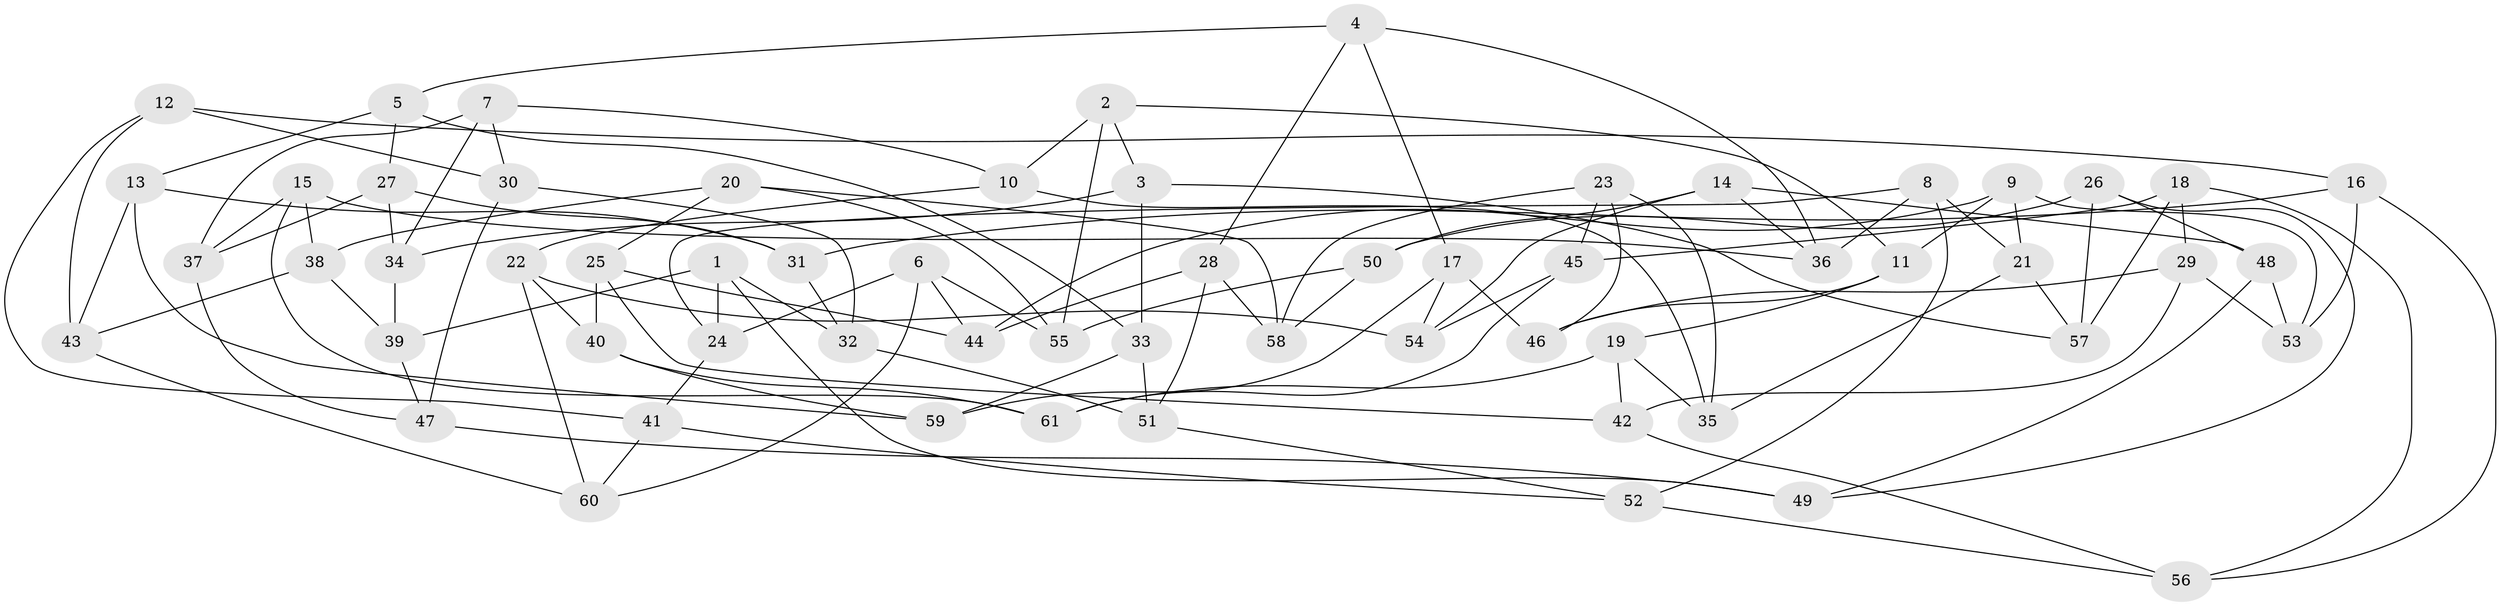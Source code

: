 // Generated by graph-tools (version 1.1) at 2025/50/03/09/25 03:50:54]
// undirected, 61 vertices, 122 edges
graph export_dot {
graph [start="1"]
  node [color=gray90,style=filled];
  1;
  2;
  3;
  4;
  5;
  6;
  7;
  8;
  9;
  10;
  11;
  12;
  13;
  14;
  15;
  16;
  17;
  18;
  19;
  20;
  21;
  22;
  23;
  24;
  25;
  26;
  27;
  28;
  29;
  30;
  31;
  32;
  33;
  34;
  35;
  36;
  37;
  38;
  39;
  40;
  41;
  42;
  43;
  44;
  45;
  46;
  47;
  48;
  49;
  50;
  51;
  52;
  53;
  54;
  55;
  56;
  57;
  58;
  59;
  60;
  61;
  1 -- 24;
  1 -- 39;
  1 -- 49;
  1 -- 32;
  2 -- 10;
  2 -- 55;
  2 -- 3;
  2 -- 11;
  3 -- 33;
  3 -- 34;
  3 -- 57;
  4 -- 17;
  4 -- 5;
  4 -- 28;
  4 -- 36;
  5 -- 27;
  5 -- 33;
  5 -- 13;
  6 -- 60;
  6 -- 44;
  6 -- 55;
  6 -- 24;
  7 -- 34;
  7 -- 37;
  7 -- 30;
  7 -- 10;
  8 -- 52;
  8 -- 21;
  8 -- 24;
  8 -- 36;
  9 -- 21;
  9 -- 44;
  9 -- 11;
  9 -- 53;
  10 -- 35;
  10 -- 22;
  11 -- 19;
  11 -- 46;
  12 -- 16;
  12 -- 43;
  12 -- 30;
  12 -- 41;
  13 -- 31;
  13 -- 59;
  13 -- 43;
  14 -- 50;
  14 -- 48;
  14 -- 54;
  14 -- 36;
  15 -- 61;
  15 -- 36;
  15 -- 38;
  15 -- 37;
  16 -- 53;
  16 -- 31;
  16 -- 56;
  17 -- 46;
  17 -- 59;
  17 -- 54;
  18 -- 56;
  18 -- 29;
  18 -- 45;
  18 -- 57;
  19 -- 61;
  19 -- 35;
  19 -- 42;
  20 -- 38;
  20 -- 58;
  20 -- 55;
  20 -- 25;
  21 -- 35;
  21 -- 57;
  22 -- 54;
  22 -- 40;
  22 -- 60;
  23 -- 35;
  23 -- 58;
  23 -- 46;
  23 -- 45;
  24 -- 41;
  25 -- 44;
  25 -- 42;
  25 -- 40;
  26 -- 48;
  26 -- 57;
  26 -- 49;
  26 -- 50;
  27 -- 34;
  27 -- 31;
  27 -- 37;
  28 -- 44;
  28 -- 51;
  28 -- 58;
  29 -- 46;
  29 -- 53;
  29 -- 42;
  30 -- 47;
  30 -- 32;
  31 -- 32;
  32 -- 51;
  33 -- 59;
  33 -- 51;
  34 -- 39;
  37 -- 47;
  38 -- 43;
  38 -- 39;
  39 -- 47;
  40 -- 59;
  40 -- 61;
  41 -- 52;
  41 -- 60;
  42 -- 56;
  43 -- 60;
  45 -- 61;
  45 -- 54;
  47 -- 49;
  48 -- 49;
  48 -- 53;
  50 -- 58;
  50 -- 55;
  51 -- 52;
  52 -- 56;
}
